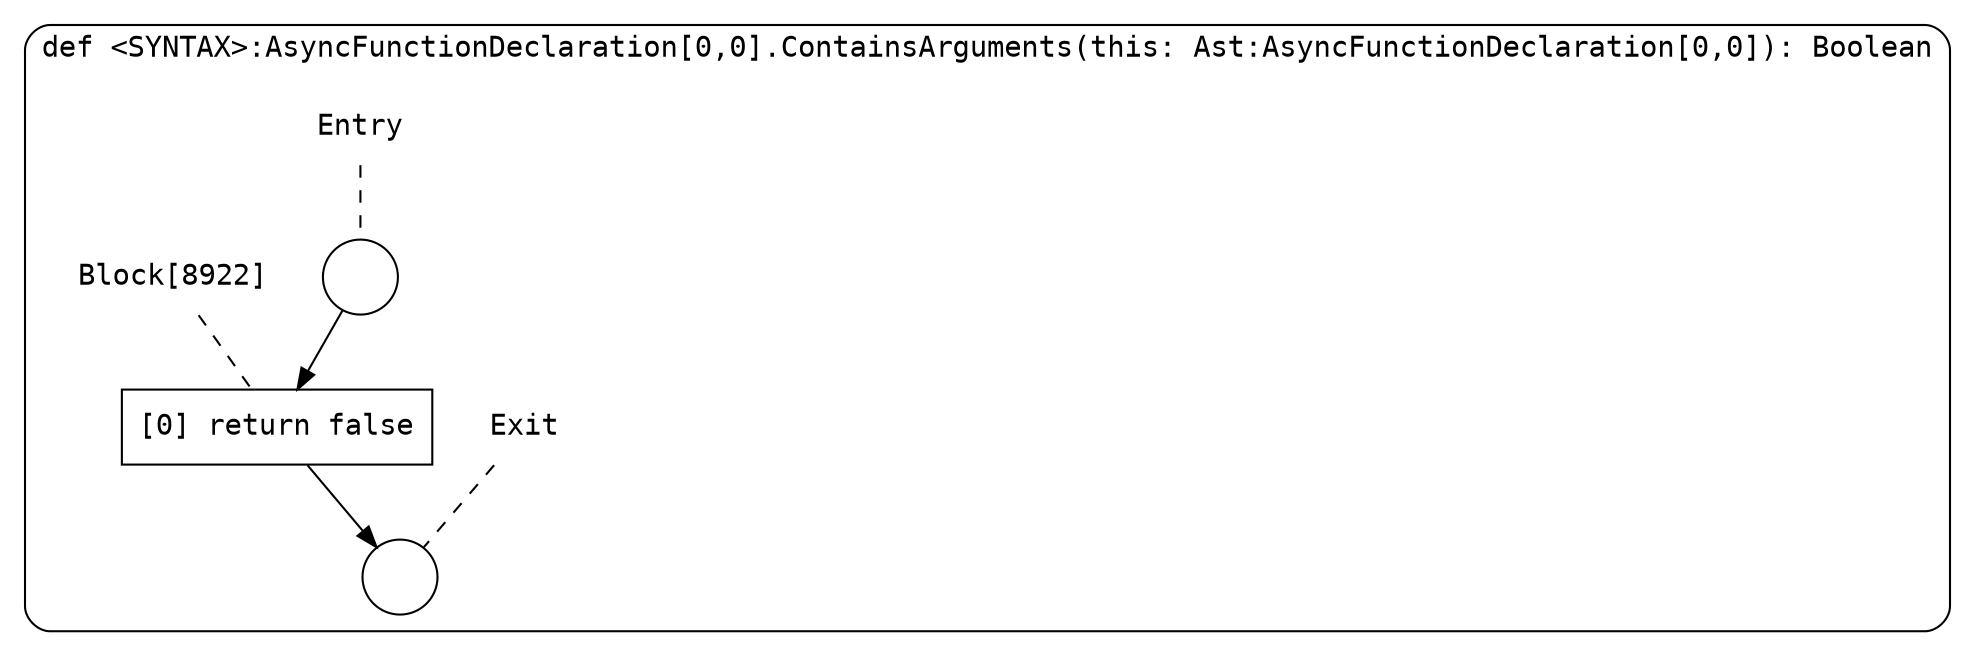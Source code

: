 digraph {
  graph [fontname = "Consolas"]
  node [fontname = "Consolas"]
  edge [fontname = "Consolas"]
  subgraph cluster1669 {
    label = "def <SYNTAX>:AsyncFunctionDeclaration[0,0].ContainsArguments(this: Ast:AsyncFunctionDeclaration[0,0]): Boolean"
    style = rounded
    cluster1669_entry_name [shape=none, label=<<font color="black">Entry</font>>]
    cluster1669_entry_name -> cluster1669_entry [arrowhead=none, color="black", style=dashed]
    cluster1669_entry [shape=circle label=" " color="black" fillcolor="white" style=filled]
    cluster1669_entry -> node8922 [color="black"]
    cluster1669_exit_name [shape=none, label=<<font color="black">Exit</font>>]
    cluster1669_exit_name -> cluster1669_exit [arrowhead=none, color="black", style=dashed]
    cluster1669_exit [shape=circle label=" " color="black" fillcolor="white" style=filled]
    node8922_name [shape=none, label=<<font color="black">Block[8922]</font>>]
    node8922_name -> node8922 [arrowhead=none, color="black", style=dashed]
    node8922 [shape=box, label=<<font color="black">[0] return false<BR ALIGN="LEFT"/></font>> color="black" fillcolor="white", style=filled]
    node8922 -> cluster1669_exit [color="black"]
  }
}